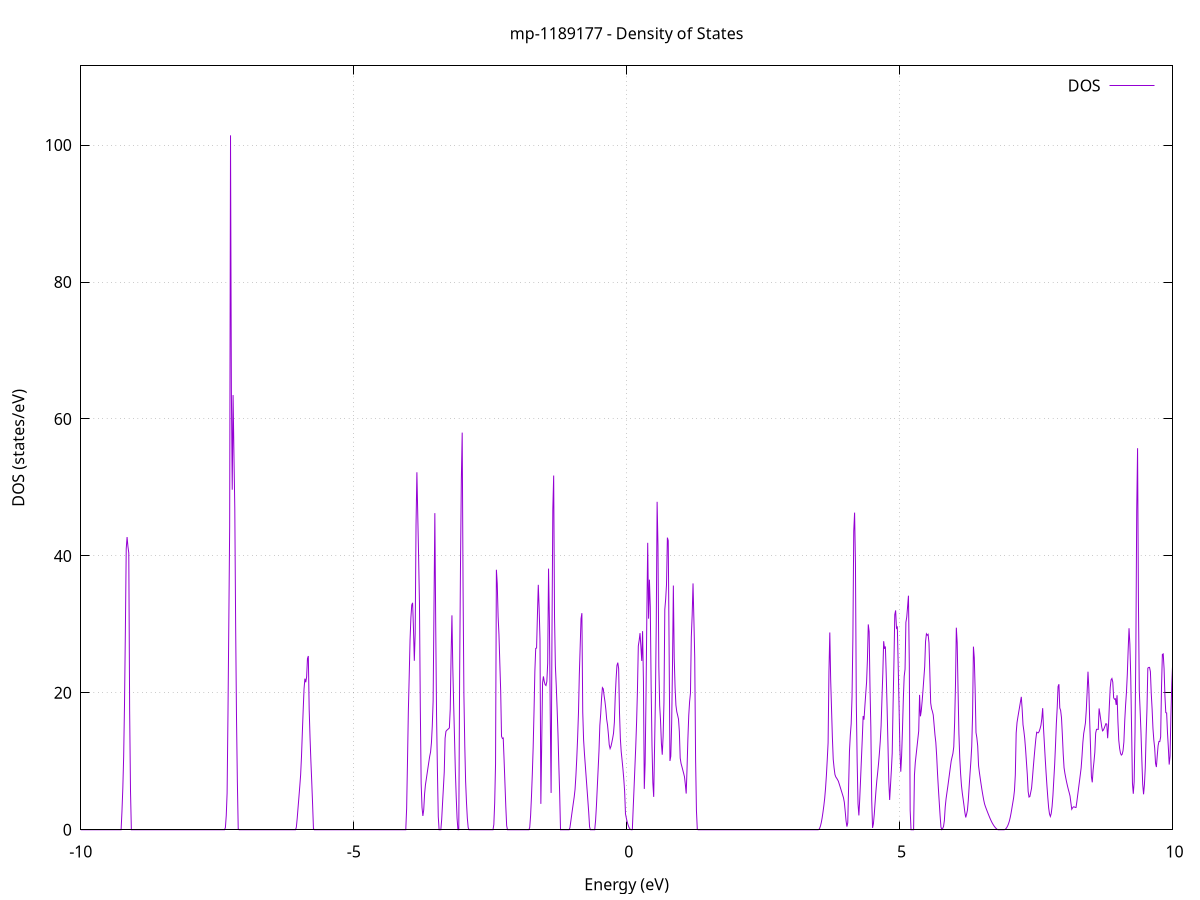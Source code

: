 set title 'mp-1189177 - Density of States'
set xlabel 'Energy (eV)'
set ylabel 'DOS (states/eV)'
set grid
set xrange [-10:10]
set yrange [0:111.566]
set xzeroaxis lt -1
set terminal png size 800,600
set output 'mp-1189177_dos_gnuplot.png'
plot '-' using 1:2 with lines title 'DOS'
-15.824000 0.000000
-15.808300 0.000000
-15.792600 0.000000
-15.777000 0.000000
-15.761300 0.000000
-15.745600 0.000000
-15.730000 0.000000
-15.714300 0.000000
-15.698700 0.000000
-15.683000 0.000000
-15.667300 0.000000
-15.651700 0.000000
-15.636000 0.000000
-15.620400 0.000000
-15.604700 0.000000
-15.589000 0.000000
-15.573400 0.000000
-15.557700 0.000000
-15.542000 0.000000
-15.526400 0.000000
-15.510700 0.000000
-15.495100 0.000000
-15.479400 0.000000
-15.463700 0.000000
-15.448100 0.000000
-15.432400 0.000000
-15.416700 0.000000
-15.401100 0.000000
-15.385400 0.000000
-15.369800 0.000000
-15.354100 0.000000
-15.338400 0.000000
-15.322800 0.000000
-15.307100 0.000000
-15.291500 0.000000
-15.275800 0.000000
-15.260100 0.000000
-15.244500 0.000000
-15.228800 0.000000
-15.213100 0.000000
-15.197500 0.000000
-15.181800 0.000000
-15.166200 0.000000
-15.150500 0.000000
-15.134800 0.000000
-15.119200 0.000000
-15.103500 0.000000
-15.087900 0.000000
-15.072200 0.000000
-15.056500 0.000000
-15.040900 0.000000
-15.025200 0.000000
-15.009500 0.000000
-14.993900 0.000000
-14.978200 0.000000
-14.962600 0.000000
-14.946900 0.000000
-14.931200 0.000000
-14.915600 0.000000
-14.899900 0.000000
-14.884200 0.000000
-14.868600 0.000000
-14.852900 0.000000
-14.837300 0.000000
-14.821600 0.000000
-14.805900 0.000000
-14.790300 0.000000
-14.774600 0.000000
-14.759000 0.000000
-14.743300 0.000000
-14.727600 0.000000
-14.712000 0.000000
-14.696300 0.000000
-14.680600 0.000000
-14.665000 0.000000
-14.649300 0.000000
-14.633700 0.000000
-14.618000 0.000000
-14.602300 0.000000
-14.586700 0.000000
-14.571000 0.000000
-14.555400 0.000000
-14.539700 0.000000
-14.524000 0.000000
-14.508400 0.000000
-14.492700 0.000000
-14.477000 0.000000
-14.461400 0.000000
-14.445700 0.000000
-14.430100 0.000000
-14.414400 0.000000
-14.398700 0.088000
-14.383100 12.672400
-14.367400 57.849000
-14.351700 91.085600
-14.336100 88.645500
-14.320400 1.360300
-14.304800 0.000000
-14.289100 0.000000
-14.273400 0.000000
-14.257800 0.000000
-14.242100 0.000000
-14.226500 0.000000
-14.210800 0.000000
-14.195100 0.000000
-14.179500 0.000000
-14.163800 0.000000
-14.148100 0.000000
-14.132500 0.000000
-14.116800 0.000000
-14.101200 0.000000
-14.085500 0.000000
-14.069800 0.000000
-14.054200 0.000000
-14.038500 0.000000
-14.022800 0.000000
-14.007200 0.000000
-13.991500 0.000000
-13.975900 0.000000
-13.960200 0.000000
-13.944500 0.000000
-13.928900 0.000000
-13.913200 0.000000
-13.897600 0.000000
-13.881900 0.000000
-13.866200 0.000000
-13.850600 0.000000
-13.834900 0.000000
-13.819200 0.000000
-13.803600 0.000000
-13.787900 0.000000
-13.772300 0.000000
-13.756600 0.000000
-13.740900 0.000000
-13.725300 0.000000
-13.709600 0.000000
-13.694000 0.000000
-13.678300 0.000000
-13.662600 0.000000
-13.647000 0.000000
-13.631300 0.000000
-13.615600 0.000000
-13.600000 0.000000
-13.584300 0.000000
-13.568700 0.000000
-13.553000 0.000000
-13.537300 0.000000
-13.521700 0.000000
-13.506000 0.000000
-13.490300 0.000000
-13.474700 0.000000
-13.459000 0.000000
-13.443400 0.000000
-13.427700 0.000000
-13.412000 0.000000
-13.396400 0.000000
-13.380700 0.000000
-13.365100 0.000000
-13.349400 0.000000
-13.333700 0.000000
-13.318100 0.000000
-13.302400 0.000000
-13.286700 0.000000
-13.271100 0.000000
-13.255400 0.000000
-13.239800 0.000000
-13.224100 0.000000
-13.208400 0.000000
-13.192800 0.000000
-13.177100 0.000000
-13.161500 0.000000
-13.145800 0.000000
-13.130100 0.000000
-13.114500 0.000000
-13.098800 0.000000
-13.083100 0.000000
-13.067500 0.000000
-13.051800 0.000000
-13.036200 0.000000
-13.020500 0.000000
-13.004800 0.000000
-12.989200 0.000000
-12.973500 0.000000
-12.957800 0.000000
-12.942200 0.000000
-12.926500 0.000000
-12.910900 0.000000
-12.895200 0.000000
-12.879500 25.901600
-12.863900 113.403200
-12.848200 82.335000
-12.832600 32.418800
-12.816900 0.000000
-12.801200 0.000000
-12.785600 0.000000
-12.769900 0.014700
-12.754200 5.656900
-12.738600 26.863500
-12.722900 57.671200
-12.707300 102.004900
-12.691600 44.627000
-12.675900 0.000000
-12.660300 0.000000
-12.644600 0.000000
-12.629000 0.000000
-12.613300 0.000000
-12.597600 0.000000
-12.582000 0.000000
-12.566300 0.000000
-12.550600 0.000000
-12.535000 0.000000
-12.519300 0.000000
-12.503700 0.000000
-12.488000 0.000000
-12.472300 0.000000
-12.456700 0.000000
-12.441000 0.000000
-12.425300 0.000000
-12.409700 0.000000
-12.394000 0.000000
-12.378400 0.000000
-12.362700 0.000000
-12.347000 0.000000
-12.331400 0.000000
-12.315700 0.000000
-12.300100 0.000000
-12.284400 0.000000
-12.268700 0.000000
-12.253100 0.000000
-12.237400 0.000000
-12.221700 0.000000
-12.206100 0.000000
-12.190400 0.000000
-12.174800 0.000000
-12.159100 0.000000
-12.143400 0.000000
-12.127800 0.000000
-12.112100 0.000000
-12.096500 0.000000
-12.080800 0.000000
-12.065100 0.000000
-12.049500 0.000000
-12.033800 0.000000
-12.018100 0.000000
-12.002500 0.000000
-11.986800 0.000000
-11.971200 0.000000
-11.955500 0.000000
-11.939800 0.000000
-11.924200 25.706100
-11.908500 69.136000
-11.892800 69.857000
-11.877200 68.627900
-11.861500 21.981900
-11.845900 0.000000
-11.830200 0.000000
-11.814500 0.000000
-11.798900 0.000000
-11.783200 0.000000
-11.767600 0.000000
-11.751900 0.000000
-11.736200 0.000000
-11.720600 0.000000
-11.704900 0.000000
-11.689200 0.000000
-11.673600 0.000000
-11.657900 0.000000
-11.642300 0.000000
-11.626600 0.000000
-11.610900 0.000000
-11.595300 0.000000
-11.579600 0.000000
-11.564000 0.000000
-11.548300 0.000000
-11.532600 0.000000
-11.517000 0.000000
-11.501300 0.000000
-11.485600 0.000000
-11.470000 0.000000
-11.454300 0.000000
-11.438700 0.000000
-11.423000 0.000000
-11.407300 0.000000
-11.391700 0.000000
-11.376000 0.000000
-11.360300 0.000000
-11.344700 0.000000
-11.329000 0.000000
-11.313400 0.000000
-11.297700 0.000000
-11.282000 0.000000
-11.266400 0.000000
-11.250700 0.000000
-11.235100 0.000000
-11.219400 0.000000
-11.203700 0.000000
-11.188100 0.000000
-11.172400 0.000000
-11.156700 0.000000
-11.141100 0.000000
-11.125400 0.000000
-11.109800 0.000000
-11.094100 0.000000
-11.078400 0.000000
-11.062800 0.000000
-11.047100 2.615500
-11.031500 34.899500
-11.015800 53.120500
-11.000100 68.422500
-10.984500 80.820400
-10.968800 34.807700
-10.953100 23.551600
-10.937500 37.522600
-10.921800 53.726900
-10.906200 85.965600
-10.890500 38.024000
-10.874800 0.000000
-10.859200 0.000000
-10.843500 0.000000
-10.827800 0.000000
-10.812200 0.000000
-10.796500 0.000000
-10.780900 0.000000
-10.765200 0.000000
-10.749500 0.000000
-10.733900 0.000000
-10.718200 0.000000
-10.702600 0.000000
-10.686900 0.000000
-10.671200 0.000000
-10.655600 0.000000
-10.639900 0.000000
-10.624200 0.000000
-10.608600 0.000000
-10.592900 0.000000
-10.577300 0.000000
-10.561600 0.000000
-10.545900 0.000000
-10.530300 0.000000
-10.514600 0.000000
-10.499000 0.000000
-10.483300 0.000000
-10.467600 0.000000
-10.452000 0.000000
-10.436300 0.000000
-10.420600 0.000000
-10.405000 0.000000
-10.389300 0.000000
-10.373700 0.000000
-10.358000 0.000000
-10.342300 0.000000
-10.326700 0.000000
-10.311000 0.000000
-10.295300 0.000000
-10.279700 0.000000
-10.264000 0.000000
-10.248400 0.000000
-10.232700 0.000000
-10.217000 0.000000
-10.201400 0.000000
-10.185700 0.000000
-10.170100 0.000000
-10.154400 0.000000
-10.138700 0.000000
-10.123100 0.000000
-10.107400 0.000000
-10.091700 0.000000
-10.076100 0.000000
-10.060400 0.000000
-10.044800 0.000000
-10.029100 0.000000
-10.013400 0.000000
-9.997800 0.000000
-9.982100 0.000000
-9.966500 0.000000
-9.950800 0.000000
-9.935100 0.000000
-9.919500 0.000000
-9.903800 0.000000
-9.888100 0.000000
-9.872500 0.000000
-9.856800 0.000000
-9.841200 0.000000
-9.825500 0.000000
-9.809800 0.000000
-9.794200 0.000000
-9.778500 0.000000
-9.762800 0.000000
-9.747200 0.000000
-9.731500 0.000000
-9.715900 0.000000
-9.700200 0.000000
-9.684500 0.000000
-9.668900 0.000000
-9.653200 0.000000
-9.637600 0.000000
-9.621900 0.000000
-9.606200 0.000000
-9.590600 0.000000
-9.574900 0.000000
-9.559200 0.000000
-9.543600 0.000000
-9.527900 0.000000
-9.512300 0.000000
-9.496600 0.000000
-9.480900 0.000000
-9.465300 0.000000
-9.449600 0.000000
-9.434000 0.000000
-9.418300 0.000000
-9.402600 0.000000
-9.387000 0.000000
-9.371300 0.000000
-9.355600 0.000000
-9.340000 0.000000
-9.324300 0.000000
-9.308700 0.000000
-9.293000 0.000000
-9.277300 0.000000
-9.261700 0.000000
-9.246000 2.639800
-9.230300 6.015300
-9.214700 10.659400
-9.199000 18.423200
-9.183400 28.983400
-9.167700 41.037600
-9.152000 42.749900
-9.136400 41.378800
-9.120700 40.420800
-9.105100 17.440900
-9.089400 5.707300
-9.073700 0.000000
-9.058100 0.000000
-9.042400 0.000000
-9.026700 0.000000
-9.011100 0.000000
-8.995400 0.000000
-8.979800 0.000000
-8.964100 0.000000
-8.948400 0.000000
-8.932800 0.000000
-8.917100 0.000000
-8.901500 0.000000
-8.885800 0.000000
-8.870100 0.000000
-8.854500 0.000000
-8.838800 0.000000
-8.823100 0.000000
-8.807500 0.000000
-8.791800 0.000000
-8.776200 0.000000
-8.760500 0.000000
-8.744800 0.000000
-8.729200 0.000000
-8.713500 0.000000
-8.697800 0.000000
-8.682200 0.000000
-8.666500 0.000000
-8.650900 0.000000
-8.635200 0.000000
-8.619500 0.000000
-8.603900 0.000000
-8.588200 0.000000
-8.572600 0.000000
-8.556900 0.000000
-8.541200 0.000000
-8.525600 0.000000
-8.509900 0.000000
-8.494200 0.000000
-8.478600 0.000000
-8.462900 0.000000
-8.447300 0.000000
-8.431600 0.000000
-8.415900 0.000000
-8.400300 0.000000
-8.384600 0.000000
-8.369000 0.000000
-8.353300 0.000000
-8.337600 0.000000
-8.322000 0.000000
-8.306300 0.000000
-8.290600 0.000000
-8.275000 0.000000
-8.259300 0.000000
-8.243700 0.000000
-8.228000 0.000000
-8.212300 0.000000
-8.196700 0.000000
-8.181000 0.000000
-8.165300 0.000000
-8.149700 0.000000
-8.134000 0.000000
-8.118400 0.000000
-8.102700 0.000000
-8.087000 0.000000
-8.071400 0.000000
-8.055700 0.000000
-8.040100 0.000000
-8.024400 0.000000
-8.008700 0.000000
-7.993100 0.000000
-7.977400 0.000000
-7.961700 0.000000
-7.946100 0.000000
-7.930400 0.000000
-7.914800 0.000000
-7.899100 0.000000
-7.883400 0.000000
-7.867800 0.000000
-7.852100 0.000000
-7.836400 0.000000
-7.820800 0.000000
-7.805100 0.000000
-7.789500 0.000000
-7.773800 0.000000
-7.758100 0.000000
-7.742500 0.000000
-7.726800 0.000000
-7.711200 0.000000
-7.695500 0.000000
-7.679800 0.000000
-7.664200 0.000000
-7.648500 0.000000
-7.632800 0.000000
-7.617200 0.000000
-7.601500 0.000000
-7.585900 0.000000
-7.570200 0.000000
-7.554500 0.000000
-7.538900 0.000000
-7.523200 0.000000
-7.507600 0.000000
-7.491900 0.000000
-7.476200 0.000000
-7.460600 0.000000
-7.444900 0.000000
-7.429200 0.000000
-7.413600 0.000000
-7.397900 0.000000
-7.382300 0.000000
-7.366600 0.000000
-7.350900 0.318900
-7.335300 2.071800
-7.319600 5.354600
-7.303900 16.674400
-7.288300 30.159700
-7.272600 44.304800
-7.257000 101.424000
-7.241300 64.142100
-7.225600 49.666900
-7.210000 63.489600
-7.194300 54.850700
-7.178700 46.992700
-7.163000 29.684300
-7.147300 16.316700
-7.131700 7.056800
-7.116000 0.158900
-7.100300 0.000000
-7.084700 0.000000
-7.069000 0.000000
-7.053400 0.000000
-7.037700 0.000000
-7.022000 0.000000
-7.006400 0.000000
-6.990700 0.000000
-6.975100 0.000000
-6.959400 0.000000
-6.943700 0.000000
-6.928100 0.000000
-6.912400 0.000000
-6.896700 0.000000
-6.881100 0.000000
-6.865400 0.000000
-6.849800 0.000000
-6.834100 0.000000
-6.818400 0.000000
-6.802800 0.000000
-6.787100 0.000000
-6.771400 0.000000
-6.755800 0.000000
-6.740100 0.000000
-6.724500 0.000000
-6.708800 0.000000
-6.693100 0.000000
-6.677500 0.000000
-6.661800 0.000000
-6.646200 0.000000
-6.630500 0.000000
-6.614800 0.000000
-6.599200 0.000000
-6.583500 0.000000
-6.567800 0.000000
-6.552200 0.000000
-6.536500 0.000000
-6.520900 0.000000
-6.505200 0.000000
-6.489500 0.000000
-6.473900 0.000000
-6.458200 0.000000
-6.442600 0.000000
-6.426900 0.000000
-6.411200 0.000000
-6.395600 0.000000
-6.379900 0.000000
-6.364200 0.000000
-6.348600 0.000000
-6.332900 0.000000
-6.317300 0.000000
-6.301600 0.000000
-6.285900 0.000000
-6.270300 0.000000
-6.254600 0.000000
-6.238900 0.000000
-6.223300 0.000000
-6.207600 0.000000
-6.192000 0.000000
-6.176300 0.000000
-6.160600 0.000000
-6.145000 0.000000
-6.129300 0.000000
-6.113700 0.000000
-6.098000 0.000000
-6.082300 0.000000
-6.066700 0.000000
-6.051000 0.367800
-6.035300 1.677900
-6.019700 3.226700
-6.004000 4.776800
-5.988400 6.328000
-5.972700 8.000100
-5.957000 10.666600
-5.941400 14.140000
-5.925700 17.496000
-5.910100 20.564400
-5.894400 22.067900
-5.878700 21.550400
-5.863100 22.289000
-5.847400 25.007200
-5.831700 25.378200
-5.816100 17.614400
-5.800400 13.524800
-5.784800 10.076700
-5.769100 7.021700
-5.753400 3.758600
-5.737800 0.177500
-5.722100 0.000000
-5.706400 0.000000
-5.690800 0.000000
-5.675100 0.000000
-5.659500 0.000000
-5.643800 0.000000
-5.628100 0.000000
-5.612500 0.000000
-5.596800 0.000000
-5.581200 0.000000
-5.565500 0.000000
-5.549800 0.000000
-5.534200 0.000000
-5.518500 0.000000
-5.502800 0.000000
-5.487200 0.000000
-5.471500 0.000000
-5.455900 0.000000
-5.440200 0.000000
-5.424500 0.000000
-5.408900 0.000000
-5.393200 0.000000
-5.377600 0.000000
-5.361900 0.000000
-5.346200 0.000000
-5.330600 0.000000
-5.314900 0.000000
-5.299200 0.000000
-5.283600 0.000000
-5.267900 0.000000
-5.252300 0.000000
-5.236600 0.000000
-5.220900 0.000000
-5.205300 0.000000
-5.189600 0.000000
-5.173900 0.000000
-5.158300 0.000000
-5.142600 0.000000
-5.127000 0.000000
-5.111300 0.000000
-5.095600 0.000000
-5.080000 0.000000
-5.064300 0.000000
-5.048700 0.000000
-5.033000 0.000000
-5.017300 0.000000
-5.001700 0.000000
-4.986000 0.000000
-4.970300 0.000000
-4.954700 0.000000
-4.939000 0.000000
-4.923400 0.000000
-4.907700 0.000000
-4.892000 0.000000
-4.876400 0.000000
-4.860700 0.000000
-4.845100 0.000000
-4.829400 0.000000
-4.813700 0.000000
-4.798100 0.000000
-4.782400 0.000000
-4.766700 0.000000
-4.751100 0.000000
-4.735400 0.000000
-4.719800 0.000000
-4.704100 0.000000
-4.688400 0.000000
-4.672800 0.000000
-4.657100 0.000000
-4.641400 0.000000
-4.625800 0.000000
-4.610100 0.000000
-4.594500 0.000000
-4.578800 0.000000
-4.563100 0.000000
-4.547500 0.000000
-4.531800 0.000000
-4.516200 0.000000
-4.500500 0.000000
-4.484800 0.000000
-4.469200 0.000000
-4.453500 0.000000
-4.437800 0.000000
-4.422200 0.000000
-4.406500 0.000000
-4.390900 0.000000
-4.375200 0.000000
-4.359500 0.000000
-4.343900 0.000000
-4.328200 0.000000
-4.312600 0.000000
-4.296900 0.000000
-4.281200 0.000000
-4.265600 0.000000
-4.249900 0.000000
-4.234200 0.000000
-4.218600 0.000000
-4.202900 0.000000
-4.187300 0.000000
-4.171600 0.000000
-4.155900 0.000000
-4.140300 0.000000
-4.124600 0.000000
-4.108900 0.000000
-4.093300 0.000000
-4.077600 0.000000
-4.062000 0.000000
-4.046300 0.000000
-4.030600 3.107300
-4.015000 9.909000
-3.999300 17.288100
-3.983700 22.357800
-3.968000 27.732800
-3.952300 30.991600
-3.936700 32.838900
-3.921000 33.147800
-3.905300 29.342600
-3.889700 24.676500
-3.874000 28.688000
-3.858400 44.508800
-3.842700 52.216400
-3.827000 46.055300
-3.811400 40.009300
-3.795700 33.129200
-3.780100 17.884200
-3.764400 6.769800
-3.748700 3.268600
-3.733100 2.022700
-3.717400 2.919600
-3.701700 5.240500
-3.686100 6.554400
-3.670400 7.400000
-3.654800 8.245300
-3.639100 9.090200
-3.623400 9.934700
-3.607800 10.743300
-3.592100 11.357700
-3.576400 12.691500
-3.560800 15.143300
-3.545100 18.817300
-3.529500 32.398900
-3.513800 46.247100
-3.498100 30.094400
-3.482500 16.731200
-3.466800 8.715000
-3.451200 1.930500
-3.435500 0.000000
-3.419800 0.000000
-3.404200 0.000000
-3.388500 1.498900
-3.372800 3.853100
-3.357200 6.120300
-3.341500 8.434600
-3.325900 13.366500
-3.310200 14.376000
-3.294500 14.532800
-3.278900 14.639700
-3.263200 14.755100
-3.247600 14.879000
-3.231900 17.623800
-3.216200 25.468800
-3.200600 31.317500
-3.184900 23.705900
-3.169200 18.360700
-3.153600 13.522900
-3.137900 8.528300
-3.122300 4.824000
-3.106600 1.676100
-3.090900 0.005700
-3.075300 0.000000
-3.059600 22.671000
-3.043900 38.577300
-3.028300 51.153400
-3.012600 58.009600
-2.997000 35.602600
-2.981300 19.660600
-2.965600 12.353900
-2.950000 7.082900
-2.934300 4.009700
-2.918700 1.697900
-2.903000 0.331700
-2.887300 0.000000
-2.871700 0.000000
-2.856000 0.000000
-2.840300 0.000000
-2.824700 0.000000
-2.809000 0.000000
-2.793400 0.000000
-2.777700 0.000000
-2.762000 0.000000
-2.746400 0.000000
-2.730700 0.000000
-2.715100 0.000000
-2.699400 0.000000
-2.683700 0.000000
-2.668100 0.000000
-2.652400 0.000000
-2.636700 0.000000
-2.621100 0.000000
-2.605400 0.000000
-2.589800 0.000000
-2.574100 0.000000
-2.558400 0.000000
-2.542800 0.000000
-2.527100 0.000000
-2.511400 0.000000
-2.495800 0.000000
-2.480100 0.000000
-2.464500 0.000000
-2.448800 0.000000
-2.433100 0.758900
-2.417500 3.937200
-2.401800 9.593500
-2.386200 37.976900
-2.370500 35.953100
-2.354800 31.162900
-2.339200 28.530100
-2.323500 24.368000
-2.307800 20.306200
-2.292200 13.663600
-2.276500 13.335200
-2.260900 13.401000
-2.245200 10.170000
-2.229500 6.779700
-2.213900 3.412200
-2.198200 0.591600
-2.182500 0.000000
-2.166900 0.000000
-2.151200 0.000000
-2.135600 0.000000
-2.119900 0.000000
-2.104200 0.000000
-2.088600 0.000000
-2.072900 0.000000
-2.057300 0.000000
-2.041600 0.000000
-2.025900 0.000000
-2.010300 0.000000
-1.994600 0.000000
-1.978900 0.000000
-1.963300 0.000000
-1.947600 0.000000
-1.932000 0.000000
-1.916300 0.000000
-1.900600 0.000000
-1.885000 0.000000
-1.869300 0.000000
-1.853700 0.000000
-1.838000 0.000000
-1.822300 0.000000
-1.806700 0.000000
-1.791000 0.000000
-1.775300 0.349200
-1.759700 2.047000
-1.744000 4.773100
-1.728400 8.088600
-1.712700 12.011800
-1.697000 17.236100
-1.681400 23.146100
-1.665700 26.493100
-1.650000 26.539600
-1.634400 31.357700
-1.618700 35.776100
-1.603100 32.376500
-1.587400 27.790400
-1.571700 3.780600
-1.556100 12.603800
-1.540400 21.457200
-1.524800 22.402300
-1.509100 21.643900
-1.493400 21.198400
-1.477800 21.065600
-1.462100 21.651400
-1.446400 24.289300
-1.430800 38.146800
-1.415100 30.504300
-1.399500 16.870800
-1.383800 5.383400
-1.368100 28.374500
-1.352500 46.815300
-1.336800 51.733800
-1.321200 31.088200
-1.305500 23.921800
-1.289800 21.085800
-1.274200 17.812200
-1.258500 14.129400
-1.242800 9.552100
-1.227200 5.325400
-1.211500 0.000600
-1.195900 0.000000
-1.180200 0.000000
-1.164500 0.000000
-1.148900 0.000000
-1.133200 0.000000
-1.117500 0.000000
-1.101900 0.000000
-1.086200 0.000000
-1.070600 0.000000
-1.054900 0.000000
-1.039200 0.304600
-1.023600 1.191400
-1.007900 2.119400
-0.992300 3.027900
-0.976600 3.916700
-0.960900 4.785900
-0.945300 5.910900
-0.929600 7.888800
-0.913900 10.384000
-0.898300 13.396500
-0.882600 17.061900
-0.867000 22.645300
-0.851300 26.756400
-0.835600 30.838100
-0.820000 31.638300
-0.804300 17.172800
-0.788700 13.140800
-0.773000 11.111700
-0.757300 9.404000
-0.741700 7.692100
-0.726000 5.975800
-0.710300 4.255300
-0.694700 2.525700
-0.679000 0.424300
-0.663400 0.000000
-0.647700 0.000000
-0.632000 0.000000
-0.616400 0.000000
-0.600700 0.000000
-0.585000 0.000000
-0.569400 1.313200
-0.553700 3.482100
-0.538100 6.159400
-0.522400 8.809400
-0.506700 11.525800
-0.491100 15.245000
-0.475400 16.922300
-0.459800 19.154600
-0.444100 20.757100
-0.428400 20.582100
-0.412800 19.581000
-0.397100 18.720700
-0.381400 17.603900
-0.365800 16.127000
-0.350100 15.291100
-0.334500 13.952100
-0.318800 12.401700
-0.303100 11.855500
-0.287500 12.168400
-0.271800 12.737600
-0.256200 13.359000
-0.240500 14.095200
-0.224800 15.701400
-0.209200 19.446200
-0.193500 22.010900
-0.177800 23.988000
-0.162200 24.409100
-0.146500 23.537700
-0.130900 17.110700
-0.115200 13.321200
-0.099500 11.408200
-0.083900 10.185400
-0.068200 8.890500
-0.052500 7.427600
-0.036900 5.621600
-0.021200 2.328800
-0.005600 1.688900
0.010100 1.151600
0.025800 0.716800
0.041400 0.384700
0.057100 0.155000
0.072700 0.028000
0.088400 0.000000
0.104100 0.018300
0.119700 3.082700
0.135400 6.044000
0.151100 9.108500
0.166700 12.123300
0.182400 15.781300
0.198000 20.387400
0.213700 26.836100
0.229400 27.649000
0.245000 28.722800
0.260700 26.739600
0.276300 24.664300
0.292000 29.009500
0.307700 21.642900
0.323300 5.968500
0.339000 9.753100
0.354700 19.540100
0.370300 31.684300
0.386000 41.911700
0.401600 30.834400
0.417300 36.523500
0.433000 32.547200
0.448600 21.010600
0.464300 12.381200
0.480000 6.875300
0.495600 4.803900
0.511300 11.932200
0.526900 19.116400
0.542600 30.208100
0.558300 47.897100
0.573900 41.506000
0.589600 23.818300
0.605200 18.153000
0.620900 15.932100
0.636600 12.644700
0.652200 10.967500
0.667900 13.602100
0.683600 18.562300
0.699200 32.175600
0.714900 33.666200
0.730500 35.833700
0.746200 42.667900
0.761900 42.222200
0.777500 26.951700
0.793200 10.051200
0.808800 10.735600
0.824500 15.408700
0.840200 24.039400
0.855800 35.674400
0.871500 25.127100
0.887200 20.793100
0.902800 18.191200
0.918500 17.240500
0.934100 16.730900
0.949800 16.167000
0.965500 14.367300
0.981100 10.469300
0.996800 9.683900
1.012500 9.220600
1.028100 8.743500
1.043800 8.252500
1.059400 7.747600
1.075100 6.643300
1.090800 5.285400
1.106400 8.932100
1.122100 13.308300
1.137700 16.689400
1.153400 18.714200
1.169100 19.964200
1.184700 28.158000
1.200400 31.353100
1.216100 35.977300
1.231700 30.809100
1.247400 25.151200
1.263000 10.323600
1.278700 2.780500
1.294400 0.045600
1.310000 0.000000
1.325700 0.000000
1.341300 0.000000
1.357000 0.000000
1.372700 0.000000
1.388300 0.000000
1.404000 0.000000
1.419700 0.000000
1.435300 0.000000
1.451000 0.000000
1.466600 0.000000
1.482300 0.000000
1.498000 0.000000
1.513600 0.000000
1.529300 0.000000
1.545000 0.000000
1.560600 0.000000
1.576300 0.000000
1.591900 0.000000
1.607600 0.000000
1.623300 0.000000
1.638900 0.000000
1.654600 0.000000
1.670200 0.000000
1.685900 0.000000
1.701600 0.000000
1.717200 0.000000
1.732900 0.000000
1.748600 0.000000
1.764200 0.000000
1.779900 0.000000
1.795500 0.000000
1.811200 0.000000
1.826900 0.000000
1.842500 0.000000
1.858200 0.000000
1.873800 0.000000
1.889500 0.000000
1.905200 0.000000
1.920800 0.000000
1.936500 0.000000
1.952200 0.000000
1.967800 0.000000
1.983500 0.000000
1.999100 0.000000
2.014800 0.000000
2.030500 0.000000
2.046100 0.000000
2.061800 0.000000
2.077500 0.000000
2.093100 0.000000
2.108800 0.000000
2.124400 0.000000
2.140100 0.000000
2.155800 0.000000
2.171400 0.000000
2.187100 0.000000
2.202700 0.000000
2.218400 0.000000
2.234100 0.000000
2.249700 0.000000
2.265400 0.000000
2.281100 0.000000
2.296700 0.000000
2.312400 0.000000
2.328000 0.000000
2.343700 0.000000
2.359400 0.000000
2.375000 0.000000
2.390700 0.000000
2.406300 0.000000
2.422000 0.000000
2.437700 0.000000
2.453300 0.000000
2.469000 0.000000
2.484700 0.000000
2.500300 0.000000
2.516000 0.000000
2.531600 0.000000
2.547300 0.000000
2.563000 0.000000
2.578600 0.000000
2.594300 0.000000
2.610000 0.000000
2.625600 0.000000
2.641300 0.000000
2.656900 0.000000
2.672600 0.000000
2.688300 0.000000
2.703900 0.000000
2.719600 0.000000
2.735200 0.000000
2.750900 0.000000
2.766600 0.000000
2.782200 0.000000
2.797900 0.000000
2.813600 0.000000
2.829200 0.000000
2.844900 0.000000
2.860500 0.000000
2.876200 0.000000
2.891900 0.000000
2.907500 0.000000
2.923200 0.000000
2.938800 0.000000
2.954500 0.000000
2.970200 0.000000
2.985800 0.000000
3.001500 0.000000
3.017200 0.000000
3.032800 0.000000
3.048500 0.000000
3.064100 0.000000
3.079800 0.000000
3.095500 0.000000
3.111100 0.000000
3.126800 0.000000
3.142500 0.000000
3.158100 0.000000
3.173800 0.000000
3.189400 0.000000
3.205100 0.000000
3.220800 0.000000
3.236400 0.000000
3.252100 0.000000
3.267700 0.000000
3.283400 0.000000
3.299100 0.000000
3.314700 0.000000
3.330400 0.000000
3.346100 0.000000
3.361700 0.000000
3.377400 0.000000
3.393000 0.000000
3.408700 0.000000
3.424400 0.000000
3.440000 0.000000
3.455700 0.000000
3.471400 0.000000
3.487000 0.000000
3.502700 0.000000
3.518300 0.020100
3.534000 0.187800
3.549700 0.525600
3.565300 1.033500
3.581000 1.711300
3.596600 2.551500
3.612300 3.496500
3.628000 4.579900
3.643600 6.043900
3.659300 7.924300
3.675000 10.221100
3.690600 12.699100
3.706300 23.092300
3.721900 28.817400
3.737600 21.971300
3.753300 17.725100
3.768900 13.498600
3.784600 10.289200
3.800200 9.051800
3.815900 8.077500
3.831600 7.724100
3.847200 7.536700
3.862900 7.327300
3.878600 7.092300
3.894200 6.697900
3.909900 6.300300
3.925500 5.899400
3.941200 5.495400
3.956900 5.088100
3.972500 4.677500
3.988200 4.004800
4.003900 2.705800
4.019500 1.312700
4.035200 0.462100
4.050800 1.007000
4.066500 6.345000
4.082200 11.468200
4.097800 13.830700
4.113500 15.478800
4.129100 19.464400
4.144800 28.046100
4.160500 43.618100
4.176100 46.320400
4.191800 38.845500
4.207500 18.514100
4.223100 9.987500
4.238800 3.794900
4.254400 2.090700
4.270100 4.462700
4.285800 7.412700
4.301400 10.377900
4.317100 13.329200
4.332700 16.614300
4.348400 16.086100
4.364100 18.023600
4.379700 19.812800
4.395400 21.521700
4.411100 24.848000
4.426700 29.992800
4.442400 28.934300
4.458000 20.903200
4.473700 14.924800
4.489400 4.383100
4.505000 0.276200
4.520700 0.872300
4.536400 2.250600
4.552000 4.009000
4.567700 5.717300
4.583300 7.199900
4.599000 8.366700
4.614700 9.673900
4.630300 11.186100
4.646000 12.903100
4.661600 15.184600
4.677300 19.136500
4.693000 22.794800
4.708600 27.540200
4.724300 26.430200
4.740000 26.764400
4.755600 22.619600
4.771300 17.909100
4.786900 12.632900
4.802600 7.011700
4.818300 4.355200
4.833900 6.484200
4.849600 8.687600
4.865200 11.195300
4.880900 18.224400
4.896600 24.347100
4.912200 31.427900
4.927900 32.038000
4.943600 29.443100
4.959200 29.592100
4.974900 23.935600
4.990500 18.024300
5.006200 11.774000
5.021900 8.483700
5.037500 10.850600
5.053200 14.646500
5.068900 19.107900
5.084500 22.400100
5.100200 23.445200
5.115800 30.295900
5.131500 31.060500
5.147200 32.606500
5.162800 34.189500
5.178500 24.164400
5.194100 2.859000
5.209800 0.000000
5.225500 0.000000
5.241100 0.000000
5.256800 0.000000
5.272500 7.999100
5.288100 9.829900
5.303800 10.975300
5.319400 12.125200
5.335100 13.279800
5.350800 14.438900
5.366400 19.698100
5.382100 16.571100
5.397700 17.373300
5.413400 18.765200
5.429100 20.382800
5.444700 22.112500
5.460400 23.842500
5.476100 27.517700
5.491700 28.610800
5.507400 28.417600
5.523000 28.547500
5.538700 27.298700
5.554400 22.990900
5.570000 18.520000
5.585700 17.699100
5.601400 17.305900
5.617000 16.759300
5.632700 15.315400
5.648300 13.874300
5.664000 12.766900
5.679700 10.778700
5.695300 8.231600
5.711000 6.029400
5.726600 4.037300
5.742300 2.090200
5.758000 0.405500
5.773600 0.029400
5.789300 0.187500
5.805000 0.482400
5.820600 1.342900
5.836300 3.315900
5.851900 4.529300
5.867600 5.424000
5.883300 6.302100
5.898900 7.232700
5.914600 8.183000
5.930200 9.121700
5.945900 10.049000
5.961600 10.603700
5.977200 11.138500
5.992900 12.113400
6.008600 15.662400
6.024200 21.136100
6.039900 29.518400
6.055500 27.312900
6.071200 20.531000
6.086900 14.118100
6.102500 10.534900
6.118200 8.195900
6.133900 6.463100
6.149500 5.334300
6.165200 4.436500
6.180800 3.499800
6.196500 2.524300
6.212200 1.799200
6.227800 2.289700
6.243500 2.867000
6.259100 4.321900
6.274800 6.319400
6.290500 8.213400
6.306100 9.972900
6.321800 12.157800
6.337500 16.771500
6.353100 26.748300
6.368800 25.119600
6.384400 20.442800
6.400100 14.207800
6.415800 13.436100
6.431400 12.237000
6.447100 9.358400
6.462700 8.358200
6.478400 7.464900
6.494100 6.609600
6.509700 5.804400
6.525400 5.055000
6.541100 4.361600
6.556700 3.786800
6.572400 3.398300
6.588000 3.062200
6.603700 2.734000
6.619400 2.413800
6.635000 2.101400
6.650700 1.796900
6.666400 1.505800
6.682000 1.238400
6.697700 0.995100
6.713300 0.775900
6.729000 0.580800
6.744700 0.409800
6.760300 0.262900
6.776000 0.140000
6.791600 0.041300
6.807300 0.000000
6.823000 0.000000
6.838600 0.000000
6.854300 0.000000
6.870000 0.000000
6.885600 0.000000
6.901300 0.000000
6.916900 0.002300
6.932600 0.050200
6.948300 0.160000
6.963900 0.331900
6.979600 0.565800
6.995200 0.864500
7.010900 1.266400
7.026600 1.783700
7.042200 2.416400
7.057900 3.154200
7.073600 3.907100
7.089200 4.653700
7.104900 5.741100
7.120500 8.012600
7.136200 14.137000
7.151900 15.670700
7.167500 16.449400
7.183200 17.208800
7.198900 17.949000
7.214500 18.698600
7.230200 19.414800
7.245800 17.604500
7.261500 15.336500
7.277200 14.429700
7.292800 13.331400
7.308500 11.756300
7.324100 9.907200
7.339800 8.091900
7.355500 5.602500
7.371100 4.776300
7.386800 4.851700
7.402500 5.465400
7.418100 6.073100
7.433800 7.517600
7.449400 9.082700
7.465100 10.566900
7.480800 11.970100
7.496400 13.278700
7.512100 14.247500
7.527700 14.171200
7.543400 14.164200
7.559100 14.396300
7.574700 14.786600
7.590400 15.285800
7.606100 16.264700
7.621700 17.760100
7.637400 14.783600
7.653000 12.544100
7.668700 10.344800
7.684400 8.287900
7.700000 6.407100
7.715700 4.702200
7.731400 3.182700
7.747000 2.300300
7.762700 1.944500
7.778300 2.383500
7.794000 3.398400
7.809700 5.030100
7.825300 7.274200
7.841000 9.497400
7.856600 12.320300
7.872300 15.535200
7.888000 17.849100
7.903600 20.922500
7.919300 21.257500
7.935000 17.795400
7.950600 17.430500
7.966300 16.368300
7.981900 13.922800
7.997600 11.125000
8.013300 9.070600
8.028900 8.240800
8.044600 7.577600
8.060200 6.965500
8.075900 6.404100
8.091600 5.893300
8.107200 5.433300
8.122900 4.923400
8.138600 3.938300
8.154200 2.994300
8.169900 3.211800
8.185500 3.346600
8.201200 3.340400
8.216900 3.267200
8.232500 3.258500
8.248200 4.133300
8.263900 5.113000
8.279500 6.091000
8.295200 7.061700
8.310800 8.034000
8.326500 9.040400
8.342200 10.754500
8.357800 12.745000
8.373500 14.074400
8.389100 14.801200
8.404800 15.591500
8.420500 17.480100
8.436100 20.115700
8.451800 23.092100
8.467500 20.586600
8.483100 15.841600
8.498800 11.957400
8.514400 7.750300
8.530100 6.928300
8.545800 8.730300
8.561400 9.946300
8.577100 11.305600
8.592700 14.130800
8.608400 14.667900
8.624100 14.673600
8.639700 14.660400
8.655400 17.723200
8.671100 16.890000
8.686700 15.994900
8.702400 15.074100
8.718000 14.446300
8.733700 14.560600
8.749400 14.847800
8.765000 15.177000
8.780700 15.503600
8.796400 15.428000
8.812000 13.367100
8.827700 15.269400
8.843300 18.162500
8.859000 20.755500
8.874700 21.894500
8.890300 22.093600
8.906000 21.564600
8.921600 19.285800
8.937300 19.060700
8.953000 19.133900
8.968600 18.227700
8.984300 19.646300
9.000000 15.804000
9.015600 13.080700
9.031300 11.887000
9.046900 11.195800
9.062600 10.910500
9.078300 11.031200
9.093900 11.557800
9.109600 12.839100
9.125200 15.946600
9.140900 18.236900
9.156600 20.109600
9.172200 22.688700
9.187900 26.277400
9.203600 29.436500
9.219200 27.103600
9.234900 22.439500
9.250500 14.733200
9.266200 6.783100
9.281900 5.257200
9.297500 6.989900
9.313200 14.235600
9.328900 26.451800
9.344500 46.645900
9.360200 55.731800
9.375800 33.373600
9.391500 20.364900
9.407200 17.363400
9.422800 14.188300
9.438500 10.166300
9.454100 6.676500
9.469800 5.184600
9.485500 6.556200
9.501100 9.027000
9.516800 13.832700
9.532500 17.674900
9.548100 23.606400
9.563800 23.709900
9.579400 23.715600
9.595100 23.089200
9.610800 19.898200
9.626400 17.655000
9.642100 14.790700
9.657800 13.114300
9.673400 11.973500
9.689100 9.718100
9.704700 9.161400
9.720400 10.795500
9.736100 12.274800
9.751700 12.900400
9.767400 12.886300
9.783000 13.562200
9.798700 20.779900
9.814400 25.607900
9.830000 25.687100
9.845700 23.552600
9.861400 19.545500
9.877000 17.109700
9.892700 17.059400
9.908300 14.177900
9.924000 12.012100
9.939700 9.523000
9.955300 10.753200
9.971000 16.712000
9.986600 21.269300
10.002300 24.243300
10.018000 25.585900
10.033600 27.951800
10.049300 25.223900
10.065000 21.625500
10.080600 18.081300
10.096300 16.080500
10.111900 14.614500
10.127600 13.139200
10.143300 11.744900
10.158900 9.805200
10.174600 8.419200
10.190300 8.987600
10.205900 10.423900
10.221600 12.299000
10.237200 15.298300
10.252900 20.256100
10.268600 24.968300
10.284200 28.583800
10.299900 31.641800
10.315500 32.155200
10.331200 24.029600
10.346900 16.581100
10.362500 11.843700
10.378200 9.294000
10.393900 7.609100
10.409500 5.469200
10.425200 3.370000
10.440800 2.193500
10.456500 2.636500
10.472200 4.462700
10.487800 9.669000
10.503500 21.150300
10.519100 40.739100
10.534800 43.048300
10.550500 47.475700
10.566100 33.305100
10.581800 25.591500
10.597500 16.477700
10.613100 9.825600
10.628800 7.382000
10.644400 5.867700
10.660100 4.991700
10.675800 9.161200
10.691400 12.315500
10.707100 15.031500
10.722800 17.573400
10.738400 20.706600
10.754100 25.616000
10.769700 25.124500
10.785400 23.197000
10.801100 21.189700
10.816700 19.114500
10.832400 16.870900
10.848000 15.346600
10.863700 14.392400
10.879400 15.394900
10.895000 13.666400
10.910700 11.911000
10.926400 12.625100
10.942000 14.447400
10.957700 15.786300
10.973300 15.707900
10.989000 15.233200
11.004700 15.501800
11.020300 15.149400
11.036000 15.652200
11.051600 16.209100
11.067300 15.645500
11.083000 15.100100
11.098600 15.534900
11.114300 13.628100
11.130000 9.746100
11.145600 8.799800
11.161300 14.391400
11.176900 31.511200
11.192600 35.009200
11.208300 34.086600
11.223900 29.962600
11.239600 25.032000
11.255300 19.850100
11.270900 16.173700
11.286600 13.029800
11.302200 10.943200
11.317900 9.297500
11.333600 7.875800
11.349200 6.759600
11.364900 6.390700
11.380500 7.597000
11.396200 10.160000
11.411900 13.580200
11.427500 17.338100
11.443200 21.193900
11.458900 24.746900
11.474500 28.778100
11.490200 38.579600
11.505800 25.629100
11.521500 21.869500
11.537200 19.955400
11.552800 15.427700
11.568500 10.722700
11.584100 6.161500
11.599800 3.314000
11.615500 3.670900
11.631100 6.979900
11.646800 11.121600
11.662500 13.976900
11.678100 16.674500
11.693800 18.413900
11.709400 18.424700
11.725100 18.193700
11.740800 16.934300
11.756400 16.744800
11.772100 15.835200
11.787800 14.964300
11.803400 14.113800
11.819100 13.282600
11.834700 12.483700
11.850400 11.716200
11.866100 10.919700
11.881700 10.847900
11.897400 10.988600
11.913000 11.233000
11.928700 11.580800
11.944400 12.157400
11.960000 13.437200
11.975700 16.569400
11.991400 19.948200
12.007000 21.983300
12.022700 23.809700
12.038300 26.065600
12.054000 23.709600
12.069700 20.093000
12.085300 16.679900
12.101000 13.714000
12.116600 11.783600
12.132300 9.846000
12.148000 8.246300
12.163600 7.649000
12.179300 19.222700
12.195000 13.766000
12.210600 14.570200
12.226300 15.574200
12.241900 16.214900
12.257600 17.115900
12.273300 18.241400
12.288900 18.204600
12.304600 17.491000
12.320300 16.361300
12.335900 15.680600
12.351600 15.667200
12.367200 17.210300
12.382900 18.568800
12.398600 21.483700
12.414200 15.605300
12.429900 18.263600
12.445500 19.775000
12.461200 19.146300
12.476900 19.272700
12.492500 19.064700
12.508200 18.124500
12.523900 16.364600
12.539500 13.834000
12.555200 14.420000
12.570800 16.109000
12.586500 13.883300
12.602200 12.093900
12.617800 11.171400
12.633500 13.860400
12.649100 17.791600
12.664800 20.777800
12.680500 22.008800
12.696100 20.429600
12.711800 19.270300
12.727500 18.263600
12.743100 17.715800
12.758800 17.804300
12.774400 17.134400
12.790100 15.123200
12.805800 14.034700
12.821400 14.138400
12.837100 12.432800
12.852800 10.392000
12.868400 12.493400
12.884100 12.418900
12.899700 11.219300
12.915400 10.114500
12.931100 8.250300
12.946700 8.111500
12.962400 9.640200
12.978000 10.941700
12.993700 11.967300
13.009400 12.717200
13.025000 13.195700
13.040700 13.427400
13.056400 13.536900
13.072000 16.034900
13.087700 17.870000
13.103300 30.911900
13.119000 27.088300
13.134700 23.331200
13.150300 20.749600
13.166000 18.623600
13.181600 16.801500
13.197300 15.166800
13.213000 13.631600
13.228600 12.379400
13.244300 12.662100
13.260000 13.232000
13.275600 14.005300
13.291300 14.855600
13.306900 15.306800
13.322600 15.632700
13.338300 15.888200
13.353900 16.172000
13.369600 17.817700
13.385300 21.662300
13.400900 19.519700
13.416600 16.354600
13.432200 13.941200
13.447900 6.463600
13.463600 7.691600
13.479200 9.122000
13.494900 10.653800
13.510500 12.236600
13.526200 13.867300
13.541900 15.302700
13.557500 16.143400
13.573200 16.442800
13.588900 16.200800
13.604500 19.055700
13.620200 21.176900
13.635800 16.877700
13.651500 13.710500
13.667200 10.551000
13.682800 7.959300
13.698500 6.123300
13.714100 4.622500
13.729800 3.580300
13.745500 4.074200
13.761100 4.949100
13.776800 5.653600
13.792500 6.530100
13.808100 8.099800
13.823800 10.173100
13.839400 12.092100
13.855100 13.794500
13.870800 14.757400
13.886400 14.853300
13.902100 14.081300
13.917800 20.403800
13.933400 20.296300
13.949100 21.518500
13.964700 25.216500
13.980400 17.640700
13.996100 14.553600
14.011700 10.503400
14.027400 6.761700
14.043000 3.456500
14.058700 0.921200
14.074400 0.006300
14.090000 0.000000
14.105700 0.000000
14.121400 0.000000
14.137000 0.000000
14.152700 0.000000
14.168300 0.000000
14.184000 0.000000
14.199700 0.000000
14.215300 0.000000
14.231000 0.000000
14.246600 0.000000
14.262300 0.000000
14.278000 0.000000
14.293600 0.000000
14.309300 0.000000
14.325000 0.000000
14.340600 0.000000
14.356300 0.000000
14.371900 0.000000
14.387600 0.000000
14.403300 0.000000
14.418900 0.000000
14.434600 0.000000
14.450300 0.000000
14.465900 0.000000
14.481600 0.000000
14.497200 0.000000
14.512900 0.000000
14.528600 0.000000
14.544200 0.000000
14.559900 0.000000
14.575500 0.000000
14.591200 0.000000
14.606900 0.000000
14.622500 0.000000
14.638200 0.000000
14.653900 0.000000
14.669500 0.000000
14.685200 0.000000
14.700800 0.000000
14.716500 0.000000
14.732200 0.000000
14.747800 0.000000
14.763500 0.000000
14.779100 0.000000
14.794800 0.000000
14.810500 0.000000
14.826100 0.000000
14.841800 0.000000
14.857500 0.000000
14.873100 0.000000
14.888800 0.000000
14.904400 0.000000
14.920100 0.000000
14.935800 0.000000
14.951400 0.000000
14.967100 0.000000
14.982800 0.000000
14.998400 0.000000
15.014100 0.000000
15.029700 0.000000
15.045400 0.000000
15.061100 0.000000
15.076700 0.000000
15.092400 0.000000
15.108000 0.000000
15.123700 0.000000
15.139400 0.000000
15.155000 0.000000
15.170700 0.000000
15.186400 0.000000
15.202000 0.000000
15.217700 0.000000
15.233300 0.000000
15.249000 0.000000
15.264700 0.000000
15.280300 0.000000
15.296000 0.000000
15.311700 0.000000
15.327300 0.000000
15.343000 0.000000
15.358600 0.000000
15.374300 0.000000
15.390000 0.000000
15.405600 0.000000
15.421300 0.000000
15.436900 0.000000
15.452600 0.000000
15.468300 0.000000
15.483900 0.000000
15.499600 0.000000
e
